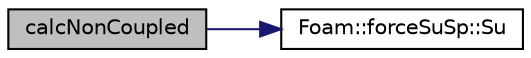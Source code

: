 digraph "calcNonCoupled"
{
  bgcolor="transparent";
  edge [fontname="Helvetica",fontsize="10",labelfontname="Helvetica",labelfontsize="10"];
  node [fontname="Helvetica",fontsize="10",shape=record];
  rankdir="LR";
  Node1 [label="calcNonCoupled",height=0.2,width=0.4,color="black", fillcolor="grey75", style="filled", fontcolor="black"];
  Node1 -> Node2 [color="midnightblue",fontsize="10",style="solid",fontname="Helvetica"];
  Node2 [label="Foam::forceSuSp::Su",height=0.2,width=0.4,color="black",URL="$a00856.html#aae4f608b4e0e95175a5b210d2a28a71a",tooltip="Return const access to the explicit contribution [kg.m/s2]. "];
}
